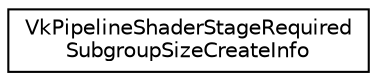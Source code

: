 digraph "Graphical Class Hierarchy"
{
 // LATEX_PDF_SIZE
  edge [fontname="Helvetica",fontsize="10",labelfontname="Helvetica",labelfontsize="10"];
  node [fontname="Helvetica",fontsize="10",shape=record];
  rankdir="LR";
  Node0 [label="VkPipelineShaderStageRequired\lSubgroupSizeCreateInfo",height=0.2,width=0.4,color="black", fillcolor="white", style="filled",URL="$structVkPipelineShaderStageRequiredSubgroupSizeCreateInfo.html",tooltip=" "];
}
